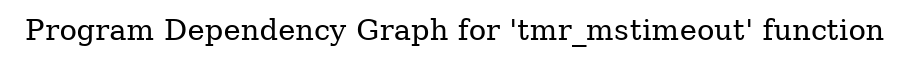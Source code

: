 digraph "Program Dependency Graph for 'tmr_mstimeout' function" {
	label="Program Dependency Graph for 'tmr_mstimeout' function";

}
